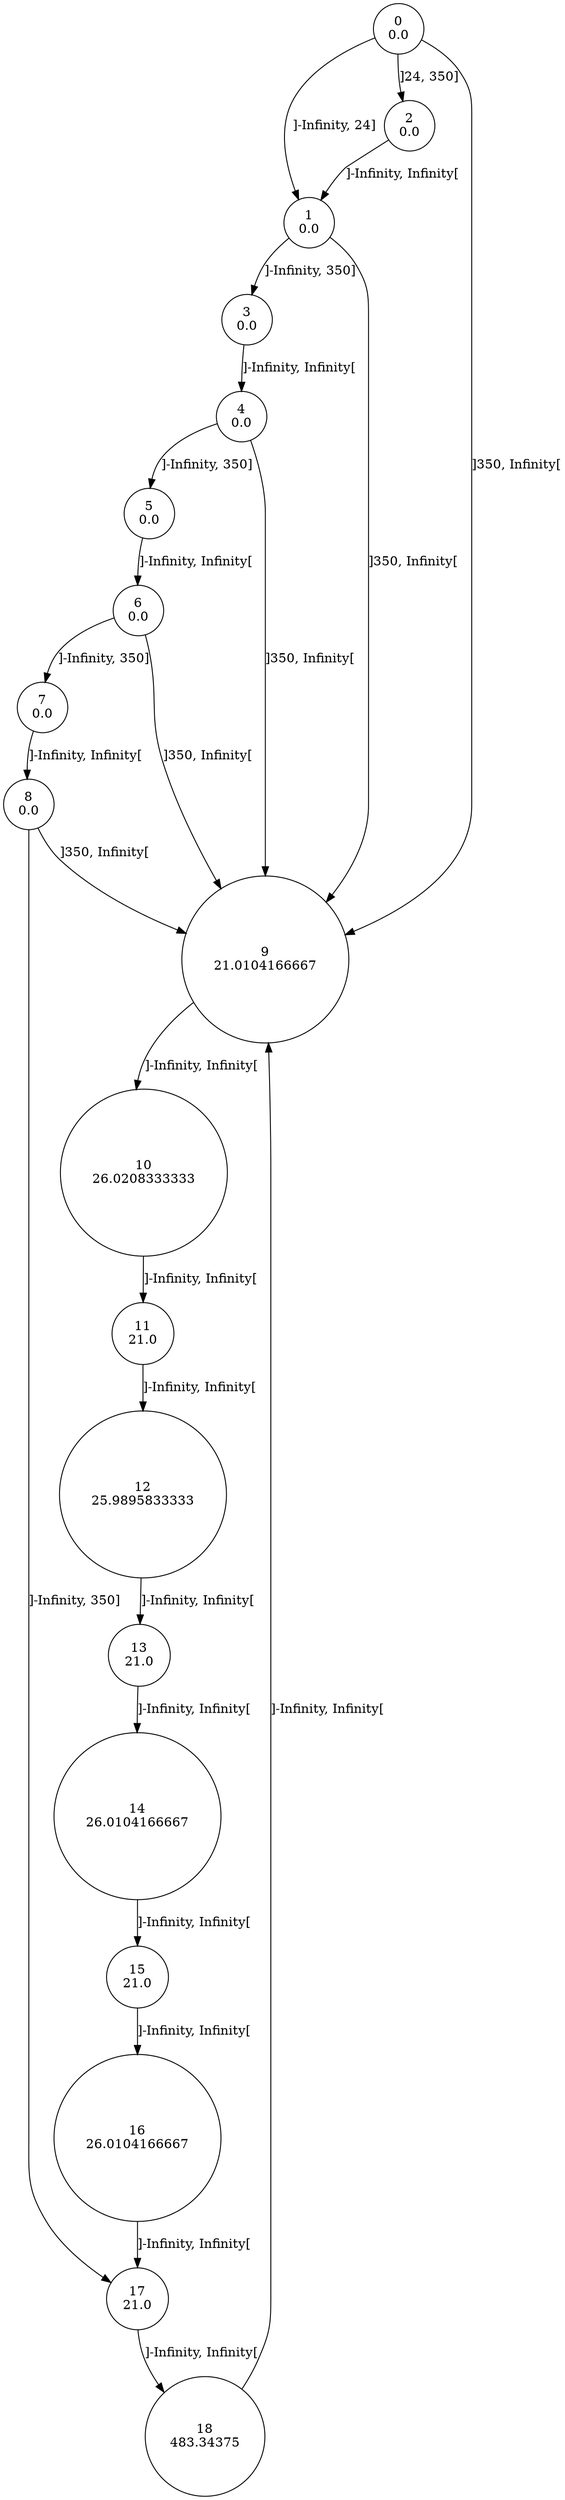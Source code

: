 digraph a {
0 [shape=circle, label="0\n0.0"];
	0 -> 1 [label="]-Infinity, 24]"];
	0 -> 2 [label="]24, 350]"];
	0 -> 9 [label="]350, Infinity["];
1 [shape=circle, label="1\n0.0"];
	1 -> 3 [label="]-Infinity, 350]"];
	1 -> 9 [label="]350, Infinity["];
2 [shape=circle, label="2\n0.0"];
	2 -> 1 [label="]-Infinity, Infinity["];
3 [shape=circle, label="3\n0.0"];
	3 -> 4 [label="]-Infinity, Infinity["];
4 [shape=circle, label="4\n0.0"];
	4 -> 5 [label="]-Infinity, 350]"];
	4 -> 9 [label="]350, Infinity["];
5 [shape=circle, label="5\n0.0"];
	5 -> 6 [label="]-Infinity, Infinity["];
6 [shape=circle, label="6\n0.0"];
	6 -> 7 [label="]-Infinity, 350]"];
	6 -> 9 [label="]350, Infinity["];
7 [shape=circle, label="7\n0.0"];
	7 -> 8 [label="]-Infinity, Infinity["];
8 [shape=circle, label="8\n0.0"];
	8 -> 17 [label="]-Infinity, 350]"];
	8 -> 9 [label="]350, Infinity["];
9 [shape=circle, label="9\n21.0104166667"];
	9 -> 10 [label="]-Infinity, Infinity["];
10 [shape=circle, label="10\n26.0208333333"];
	10 -> 11 [label="]-Infinity, Infinity["];
11 [shape=circle, label="11\n21.0"];
	11 -> 12 [label="]-Infinity, Infinity["];
12 [shape=circle, label="12\n25.9895833333"];
	12 -> 13 [label="]-Infinity, Infinity["];
13 [shape=circle, label="13\n21.0"];
	13 -> 14 [label="]-Infinity, Infinity["];
14 [shape=circle, label="14\n26.0104166667"];
	14 -> 15 [label="]-Infinity, Infinity["];
15 [shape=circle, label="15\n21.0"];
	15 -> 16 [label="]-Infinity, Infinity["];
16 [shape=circle, label="16\n26.0104166667"];
	16 -> 17 [label="]-Infinity, Infinity["];
17 [shape=circle, label="17\n21.0"];
	17 -> 18 [label="]-Infinity, Infinity["];
18 [shape=circle, label="18\n483.34375"];
	18 -> 9 [label="]-Infinity, Infinity["];
}